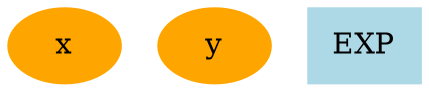 digraph g {
1 [label="x", color=orange, style=filled]
2 [label="y", color=orange, style=filled]
3 [label="EXP", color=lightblue, style=filled, shape=box]
}